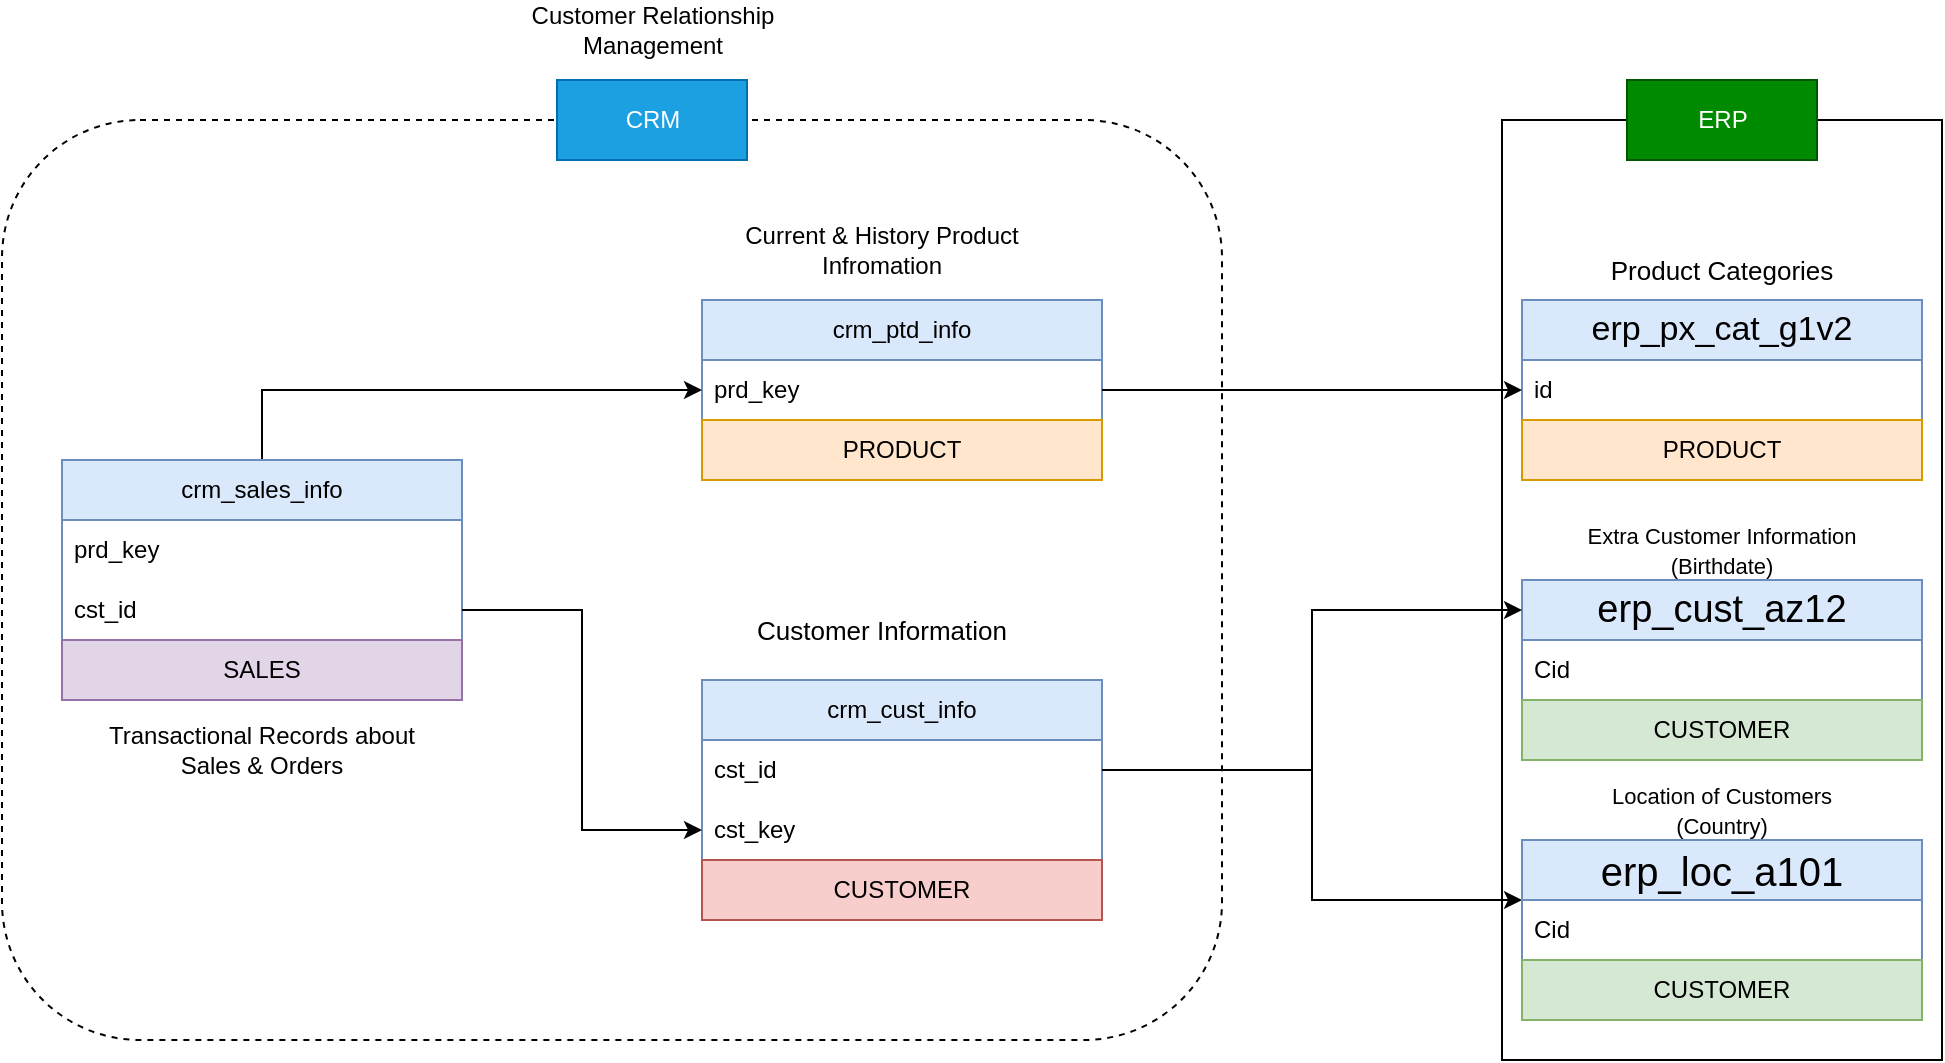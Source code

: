 <mxfile version="26.0.16">
  <diagram id="8pmkVMiRLyPJwu72uxfV" name="Page-1">
    <mxGraphModel dx="1196" dy="1916" grid="1" gridSize="10" guides="1" tooltips="1" connect="1" arrows="1" fold="1" page="1" pageScale="1" pageWidth="850" pageHeight="1100" math="0" shadow="0">
      <root>
        <mxCell id="0" />
        <mxCell id="1" parent="0" />
        <mxCell id="q8o27ygsZgurRGWUQ3dN-19" value="" style="rounded=1;whiteSpace=wrap;html=1;fillColor=none;dashed=1;" vertex="1" parent="1">
          <mxGeometry x="50" y="50" width="610" height="460" as="geometry" />
        </mxCell>
        <mxCell id="q8o27ygsZgurRGWUQ3dN-39" style="edgeStyle=orthogonalEdgeStyle;rounded=0;orthogonalLoop=1;jettySize=auto;html=1;" edge="1" parent="1" source="2" target="q8o27ygsZgurRGWUQ3dN-32">
          <mxGeometry relative="1" as="geometry" />
        </mxCell>
        <mxCell id="2" value="crm_cust_info" style="swimlane;fontStyle=0;childLayout=stackLayout;horizontal=1;startSize=30;horizontalStack=0;resizeParent=1;resizeParentMax=0;resizeLast=0;collapsible=1;marginBottom=0;whiteSpace=wrap;html=1;fillColor=#dae8fc;strokeColor=#6c8ebf;" parent="1" vertex="1">
          <mxGeometry x="400" y="330" width="200" height="90" as="geometry" />
        </mxCell>
        <mxCell id="3" value="cst_id" style="text;strokeColor=none;fillColor=none;align=left;verticalAlign=middle;spacingLeft=4;spacingRight=4;overflow=hidden;points=[[0,0.5],[1,0.5]];portConstraint=eastwest;rotatable=0;whiteSpace=wrap;html=1;" parent="2" vertex="1">
          <mxGeometry y="30" width="200" height="30" as="geometry" />
        </mxCell>
        <mxCell id="4" value="cst_key" style="text;strokeColor=none;fillColor=none;align=left;verticalAlign=middle;spacingLeft=4;spacingRight=4;overflow=hidden;points=[[0,0.5],[1,0.5]];portConstraint=eastwest;rotatable=0;whiteSpace=wrap;html=1;" parent="2" vertex="1">
          <mxGeometry y="60" width="200" height="30" as="geometry" />
        </mxCell>
        <mxCell id="6" value="CUSTOMER" style="rounded=0;whiteSpace=wrap;html=1;fillColor=#f8cecc;strokeColor=#b85450;" parent="1" vertex="1">
          <mxGeometry x="400" y="420" width="200" height="30" as="geometry" />
        </mxCell>
        <mxCell id="7" value="crm_ptd_info" style="swimlane;fontStyle=0;childLayout=stackLayout;horizontal=1;startSize=30;horizontalStack=0;resizeParent=1;resizeParentMax=0;resizeLast=0;collapsible=1;marginBottom=0;whiteSpace=wrap;html=1;fillColor=#dae8fc;strokeColor=#6c8ebf;" parent="1" vertex="1">
          <mxGeometry x="400" y="140" width="200" height="60" as="geometry" />
        </mxCell>
        <mxCell id="9" value="prd_key" style="text;strokeColor=none;fillColor=none;align=left;verticalAlign=middle;spacingLeft=4;spacingRight=4;overflow=hidden;points=[[0,0.5],[1,0.5]];portConstraint=eastwest;rotatable=0;whiteSpace=wrap;html=1;" parent="7" vertex="1">
          <mxGeometry y="30" width="200" height="30" as="geometry" />
        </mxCell>
        <mxCell id="10" value="PRODUCT" style="rounded=0;whiteSpace=wrap;html=1;fillColor=#ffe6cc;strokeColor=#d79b00;" parent="1" vertex="1">
          <mxGeometry x="400" y="200" width="200" height="30" as="geometry" />
        </mxCell>
        <mxCell id="q8o27ygsZgurRGWUQ3dN-17" style="edgeStyle=orthogonalEdgeStyle;rounded=0;orthogonalLoop=1;jettySize=auto;html=1;" edge="1" parent="1" source="11" target="9">
          <mxGeometry relative="1" as="geometry" />
        </mxCell>
        <mxCell id="11" value="crm_sales_info" style="swimlane;fontStyle=0;childLayout=stackLayout;horizontal=1;startSize=30;horizontalStack=0;resizeParent=1;resizeParentMax=0;resizeLast=0;collapsible=1;marginBottom=0;whiteSpace=wrap;html=1;fillColor=#dae8fc;strokeColor=#6c8ebf;" parent="1" vertex="1">
          <mxGeometry x="80" y="220" width="200" height="90" as="geometry" />
        </mxCell>
        <mxCell id="16" style="edgeStyle=none;html=1;" parent="11" source="12" target="11" edge="1">
          <mxGeometry relative="1" as="geometry" />
        </mxCell>
        <mxCell id="12" value="prd_key" style="text;strokeColor=none;fillColor=none;align=left;verticalAlign=middle;spacingLeft=4;spacingRight=4;overflow=hidden;points=[[0,0.5],[1,0.5]];portConstraint=eastwest;rotatable=0;whiteSpace=wrap;html=1;" parent="11" vertex="1">
          <mxGeometry y="30" width="200" height="30" as="geometry" />
        </mxCell>
        <mxCell id="13" value="cst_id" style="text;strokeColor=none;fillColor=none;align=left;verticalAlign=middle;spacingLeft=4;spacingRight=4;overflow=hidden;points=[[0,0.5],[1,0.5]];portConstraint=eastwest;rotatable=0;whiteSpace=wrap;html=1;" parent="11" vertex="1">
          <mxGeometry y="60" width="200" height="30" as="geometry" />
        </mxCell>
        <mxCell id="14" value="SALES" style="rounded=0;whiteSpace=wrap;html=1;fillColor=#e1d5e7;strokeColor=#9673a6;" parent="1" vertex="1">
          <mxGeometry x="80" y="310" width="200" height="30" as="geometry" />
        </mxCell>
        <mxCell id="q8o27ygsZgurRGWUQ3dN-18" style="edgeStyle=orthogonalEdgeStyle;rounded=0;orthogonalLoop=1;jettySize=auto;html=1;" edge="1" parent="1" source="13" target="4">
          <mxGeometry relative="1" as="geometry" />
        </mxCell>
        <mxCell id="q8o27ygsZgurRGWUQ3dN-20" value="CRM" style="rounded=0;whiteSpace=wrap;html=1;fillColor=#1ba1e2;fontColor=#ffffff;strokeColor=#006EAF;" vertex="1" parent="1">
          <mxGeometry x="327.5" y="30" width="95" height="40" as="geometry" />
        </mxCell>
        <mxCell id="q8o27ygsZgurRGWUQ3dN-21" value="" style="rounded=0;whiteSpace=wrap;html=1;fillColor=none;" vertex="1" parent="1">
          <mxGeometry x="800" y="50" width="220" height="470" as="geometry" />
        </mxCell>
        <mxCell id="q8o27ygsZgurRGWUQ3dN-22" value="&lt;font&gt;Transactional Records about Sales &amp;amp; Orders&lt;/font&gt;" style="text;html=1;align=center;verticalAlign=middle;whiteSpace=wrap;rounded=0;" vertex="1" parent="1">
          <mxGeometry x="100" y="350" width="160" height="30" as="geometry" />
        </mxCell>
        <mxCell id="q8o27ygsZgurRGWUQ3dN-23" value="&lt;font&gt;Current &amp;amp; History Product Infromation&lt;/font&gt;" style="text;html=1;align=center;verticalAlign=middle;whiteSpace=wrap;rounded=0;" vertex="1" parent="1">
          <mxGeometry x="410" y="100" width="160" height="30" as="geometry" />
        </mxCell>
        <mxCell id="q8o27ygsZgurRGWUQ3dN-24" value="&lt;font style=&quot;font-size: 13px;&quot;&gt;Customer Information&lt;/font&gt;" style="text;html=1;align=center;verticalAlign=middle;whiteSpace=wrap;rounded=0;" vertex="1" parent="1">
          <mxGeometry x="410" y="290" width="160" height="30" as="geometry" />
        </mxCell>
        <mxCell id="q8o27ygsZgurRGWUQ3dN-25" value="&lt;font style=&quot;font-size: 17px;&quot;&gt;erp_px_cat_g1v2&lt;/font&gt;" style="swimlane;fontStyle=0;childLayout=stackLayout;horizontal=1;startSize=30;horizontalStack=0;resizeParent=1;resizeParentMax=0;resizeLast=0;collapsible=1;marginBottom=0;whiteSpace=wrap;html=1;fillColor=#dae8fc;strokeColor=#6c8ebf;" vertex="1" parent="1">
          <mxGeometry x="810" y="140" width="200" height="60" as="geometry" />
        </mxCell>
        <mxCell id="q8o27ygsZgurRGWUQ3dN-26" value="id" style="text;strokeColor=none;fillColor=none;align=left;verticalAlign=middle;spacingLeft=4;spacingRight=4;overflow=hidden;points=[[0,0.5],[1,0.5]];portConstraint=eastwest;rotatable=0;whiteSpace=wrap;html=1;" vertex="1" parent="q8o27ygsZgurRGWUQ3dN-25">
          <mxGeometry y="30" width="200" height="30" as="geometry" />
        </mxCell>
        <mxCell id="q8o27ygsZgurRGWUQ3dN-27" value="PRODUCT" style="rounded=0;whiteSpace=wrap;html=1;fillColor=#ffe6cc;strokeColor=#d79b00;" vertex="1" parent="1">
          <mxGeometry x="810" y="200" width="200" height="30" as="geometry" />
        </mxCell>
        <mxCell id="q8o27ygsZgurRGWUQ3dN-28" value="&lt;font style=&quot;font-size: 13px;&quot;&gt;Product Categories&lt;/font&gt;" style="text;html=1;align=center;verticalAlign=middle;whiteSpace=wrap;rounded=0;" vertex="1" parent="1">
          <mxGeometry x="830" y="110" width="160" height="30" as="geometry" />
        </mxCell>
        <mxCell id="q8o27ygsZgurRGWUQ3dN-29" value="&lt;font style=&quot;font-size: 19px;&quot;&gt;erp_cust_az12&lt;/font&gt;" style="swimlane;fontStyle=0;childLayout=stackLayout;horizontal=1;startSize=30;horizontalStack=0;resizeParent=1;resizeParentMax=0;resizeLast=0;collapsible=1;marginBottom=0;whiteSpace=wrap;html=1;fillColor=#dae8fc;strokeColor=#6c8ebf;" vertex="1" parent="1">
          <mxGeometry x="810" y="280" width="200" height="60" as="geometry" />
        </mxCell>
        <mxCell id="q8o27ygsZgurRGWUQ3dN-30" value="Cid" style="text;strokeColor=none;fillColor=none;align=left;verticalAlign=middle;spacingLeft=4;spacingRight=4;overflow=hidden;points=[[0,0.5],[1,0.5]];portConstraint=eastwest;rotatable=0;whiteSpace=wrap;html=1;" vertex="1" parent="q8o27ygsZgurRGWUQ3dN-29">
          <mxGeometry y="30" width="200" height="30" as="geometry" />
        </mxCell>
        <mxCell id="q8o27ygsZgurRGWUQ3dN-31" value="CUSTOMER" style="rounded=0;whiteSpace=wrap;html=1;fillColor=#d5e8d4;strokeColor=#82b366;" vertex="1" parent="1">
          <mxGeometry x="810" y="340" width="200" height="30" as="geometry" />
        </mxCell>
        <mxCell id="q8o27ygsZgurRGWUQ3dN-32" value="&lt;font style=&quot;font-size: 20px;&quot;&gt;erp_loc_a101&lt;/font&gt;" style="swimlane;fontStyle=0;childLayout=stackLayout;horizontal=1;startSize=30;horizontalStack=0;resizeParent=1;resizeParentMax=0;resizeLast=0;collapsible=1;marginBottom=0;whiteSpace=wrap;html=1;fillColor=#dae8fc;strokeColor=#6c8ebf;" vertex="1" parent="1">
          <mxGeometry x="810" y="410" width="200" height="60" as="geometry" />
        </mxCell>
        <mxCell id="q8o27ygsZgurRGWUQ3dN-33" value="Cid" style="text;strokeColor=none;fillColor=none;align=left;verticalAlign=middle;spacingLeft=4;spacingRight=4;overflow=hidden;points=[[0,0.5],[1,0.5]];portConstraint=eastwest;rotatable=0;whiteSpace=wrap;html=1;" vertex="1" parent="q8o27ygsZgurRGWUQ3dN-32">
          <mxGeometry y="30" width="200" height="30" as="geometry" />
        </mxCell>
        <mxCell id="q8o27ygsZgurRGWUQ3dN-34" value="CUSTOMER" style="rounded=0;whiteSpace=wrap;html=1;fillColor=#d5e8d4;strokeColor=#82b366;" vertex="1" parent="1">
          <mxGeometry x="810" y="470" width="200" height="30" as="geometry" />
        </mxCell>
        <mxCell id="q8o27ygsZgurRGWUQ3dN-35" value="&lt;font style=&quot;font-size: 11px;&quot;&gt;Extra Customer Information (Birthdate)&lt;/font&gt;" style="text;html=1;align=center;verticalAlign=middle;whiteSpace=wrap;rounded=0;" vertex="1" parent="1">
          <mxGeometry x="830" y="250" width="160" height="30" as="geometry" />
        </mxCell>
        <mxCell id="q8o27ygsZgurRGWUQ3dN-36" value="&lt;font style=&quot;font-size: 11px;&quot;&gt;Location of Customers (Country)&lt;/font&gt;" style="text;html=1;align=center;verticalAlign=middle;whiteSpace=wrap;rounded=0;" vertex="1" parent="1">
          <mxGeometry x="830" y="380" width="160" height="30" as="geometry" />
        </mxCell>
        <mxCell id="q8o27ygsZgurRGWUQ3dN-37" style="edgeStyle=orthogonalEdgeStyle;rounded=0;orthogonalLoop=1;jettySize=auto;html=1;entryX=0;entryY=0.5;entryDx=0;entryDy=0;" edge="1" parent="1" source="9" target="q8o27ygsZgurRGWUQ3dN-26">
          <mxGeometry relative="1" as="geometry" />
        </mxCell>
        <mxCell id="q8o27ygsZgurRGWUQ3dN-38" style="edgeStyle=orthogonalEdgeStyle;rounded=0;orthogonalLoop=1;jettySize=auto;html=1;entryX=0;entryY=0.25;entryDx=0;entryDy=0;" edge="1" parent="1" source="3" target="q8o27ygsZgurRGWUQ3dN-29">
          <mxGeometry relative="1" as="geometry" />
        </mxCell>
        <mxCell id="q8o27ygsZgurRGWUQ3dN-40" value="ERP" style="rounded=0;whiteSpace=wrap;html=1;fillColor=#008a00;fontColor=#ffffff;strokeColor=#005700;" vertex="1" parent="1">
          <mxGeometry x="862.5" y="30" width="95" height="40" as="geometry" />
        </mxCell>
        <mxCell id="q8o27ygsZgurRGWUQ3dN-41" value="&lt;font&gt;Customer Relationship Management&lt;/font&gt;" style="text;html=1;align=center;verticalAlign=middle;whiteSpace=wrap;rounded=0;" vertex="1" parent="1">
          <mxGeometry x="281.5" y="-10" width="187" height="30" as="geometry" />
        </mxCell>
      </root>
    </mxGraphModel>
  </diagram>
</mxfile>

